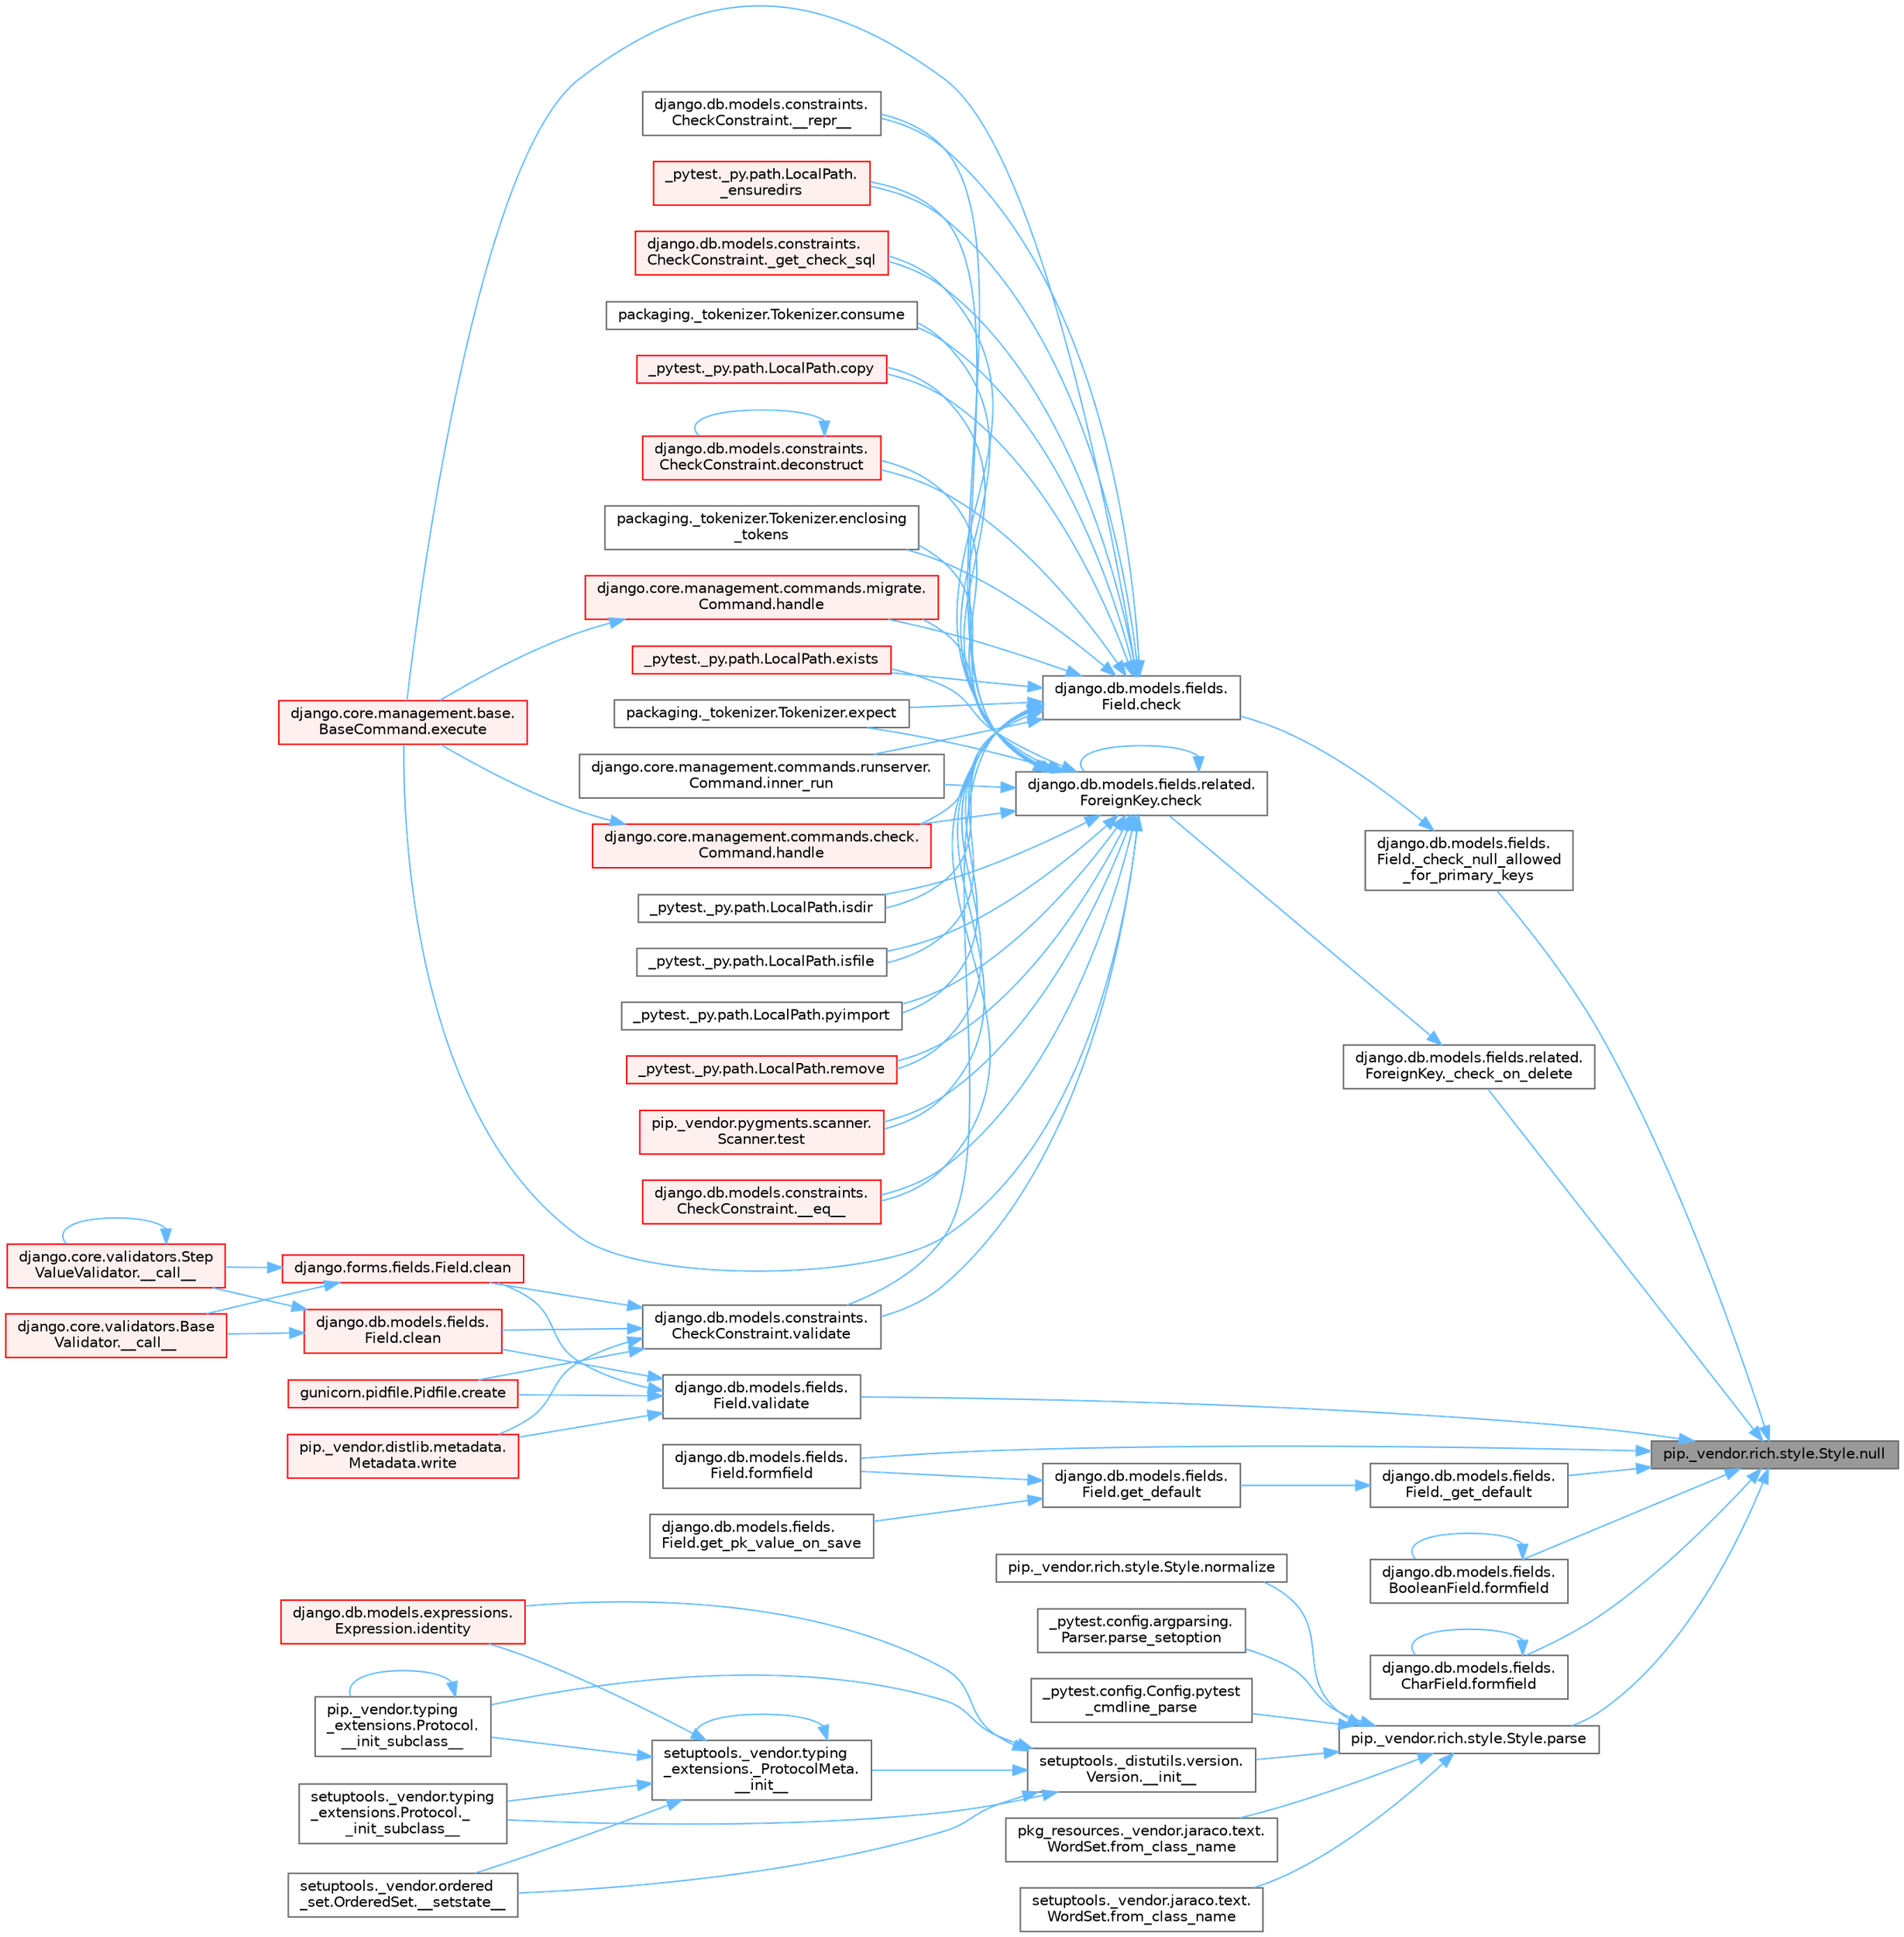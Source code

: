 digraph "pip._vendor.rich.style.Style.null"
{
 // LATEX_PDF_SIZE
  bgcolor="transparent";
  edge [fontname=Helvetica,fontsize=10,labelfontname=Helvetica,labelfontsize=10];
  node [fontname=Helvetica,fontsize=10,shape=box,height=0.2,width=0.4];
  rankdir="RL";
  Node1 [id="Node000001",label="pip._vendor.rich.style.Style.null",height=0.2,width=0.4,color="gray40", fillcolor="grey60", style="filled", fontcolor="black",tooltip=" "];
  Node1 -> Node2 [id="edge1_Node000001_Node000002",dir="back",color="steelblue1",style="solid",tooltip=" "];
  Node2 [id="Node000002",label="django.db.models.fields.\lField._check_null_allowed\l_for_primary_keys",height=0.2,width=0.4,color="grey40", fillcolor="white", style="filled",URL="$classdjango_1_1db_1_1models_1_1fields_1_1_field.html#a876d969a89c12b864ca36cfc264e1c2f",tooltip=" "];
  Node2 -> Node3 [id="edge2_Node000002_Node000003",dir="back",color="steelblue1",style="solid",tooltip=" "];
  Node3 [id="Node000003",label="django.db.models.fields.\lField.check",height=0.2,width=0.4,color="grey40", fillcolor="white", style="filled",URL="$classdjango_1_1db_1_1models_1_1fields_1_1_field.html#ad2ebd34e73f0b1ff16ba6b6f155633ac",tooltip=" "];
  Node3 -> Node4 [id="edge3_Node000003_Node000004",dir="back",color="steelblue1",style="solid",tooltip=" "];
  Node4 [id="Node000004",label="django.db.models.constraints.\lCheckConstraint.__eq__",height=0.2,width=0.4,color="red", fillcolor="#FFF0F0", style="filled",URL="$classdjango_1_1db_1_1models_1_1constraints_1_1_check_constraint.html#a55875a553e53009967129f8b8a269475",tooltip=" "];
  Node3 -> Node13 [id="edge4_Node000003_Node000013",dir="back",color="steelblue1",style="solid",tooltip=" "];
  Node13 [id="Node000013",label="django.db.models.constraints.\lCheckConstraint.__repr__",height=0.2,width=0.4,color="grey40", fillcolor="white", style="filled",URL="$classdjango_1_1db_1_1models_1_1constraints_1_1_check_constraint.html#a5ee1e990e7235f77706fa7da45651b5f",tooltip=" "];
  Node3 -> Node14 [id="edge5_Node000003_Node000014",dir="back",color="steelblue1",style="solid",tooltip=" "];
  Node14 [id="Node000014",label="_pytest._py.path.LocalPath.\l_ensuredirs",height=0.2,width=0.4,color="red", fillcolor="#FFF0F0", style="filled",URL="$class__pytest_1_1__py_1_1path_1_1_local_path.html#a0fa56f7616aa9008fbda709b5bd46302",tooltip=" "];
  Node3 -> Node741 [id="edge6_Node000003_Node000741",dir="back",color="steelblue1",style="solid",tooltip=" "];
  Node741 [id="Node000741",label="django.db.models.constraints.\lCheckConstraint._get_check_sql",height=0.2,width=0.4,color="red", fillcolor="#FFF0F0", style="filled",URL="$classdjango_1_1db_1_1models_1_1constraints_1_1_check_constraint.html#ab552e7a1f32342445fc3de884f6602fa",tooltip=" "];
  Node3 -> Node729 [id="edge7_Node000003_Node000729",dir="back",color="steelblue1",style="solid",tooltip=" "];
  Node729 [id="Node000729",label="packaging._tokenizer.Tokenizer.consume",height=0.2,width=0.4,color="grey40", fillcolor="white", style="filled",URL="$classpackaging_1_1__tokenizer_1_1_tokenizer.html#aff74eaccaae690982aaaba5cb9a4d051",tooltip=" "];
  Node3 -> Node16 [id="edge8_Node000003_Node000016",dir="back",color="steelblue1",style="solid",tooltip=" "];
  Node16 [id="Node000016",label="_pytest._py.path.LocalPath.copy",height=0.2,width=0.4,color="red", fillcolor="#FFF0F0", style="filled",URL="$class__pytest_1_1__py_1_1path_1_1_local_path.html#a9eeecae0b90a7147e6bf23d6ea8fc6c0",tooltip=" "];
  Node3 -> Node744 [id="edge9_Node000003_Node000744",dir="back",color="steelblue1",style="solid",tooltip=" "];
  Node744 [id="Node000744",label="django.db.models.constraints.\lCheckConstraint.deconstruct",height=0.2,width=0.4,color="red", fillcolor="#FFF0F0", style="filled",URL="$classdjango_1_1db_1_1models_1_1constraints_1_1_check_constraint.html#ac92574d84d50d54d9cffa5abb756b970",tooltip=" "];
  Node744 -> Node744 [id="edge10_Node000744_Node000744",dir="back",color="steelblue1",style="solid",tooltip=" "];
  Node3 -> Node745 [id="edge11_Node000003_Node000745",dir="back",color="steelblue1",style="solid",tooltip=" "];
  Node745 [id="Node000745",label="packaging._tokenizer.Tokenizer.enclosing\l_tokens",height=0.2,width=0.4,color="grey40", fillcolor="white", style="filled",URL="$classpackaging_1_1__tokenizer_1_1_tokenizer.html#a27f8cfa7a5ed91e0cba1923b9b18da3d",tooltip=" "];
  Node3 -> Node746 [id="edge12_Node000003_Node000746",dir="back",color="steelblue1",style="solid",tooltip=" "];
  Node746 [id="Node000746",label="django.core.management.base.\lBaseCommand.execute",height=0.2,width=0.4,color="red", fillcolor="#FFF0F0", style="filled",URL="$classdjango_1_1core_1_1management_1_1base_1_1_base_command.html#a5621c1fb51be6a2deff6777d90c25ee0",tooltip=" "];
  Node3 -> Node747 [id="edge13_Node000003_Node000747",dir="back",color="steelblue1",style="solid",tooltip=" "];
  Node747 [id="Node000747",label="_pytest._py.path.LocalPath.exists",height=0.2,width=0.4,color="red", fillcolor="#FFF0F0", style="filled",URL="$class__pytest_1_1__py_1_1path_1_1_local_path.html#a3fbaec6b6f93562fa73a23530e92d148",tooltip=" "];
  Node3 -> Node748 [id="edge14_Node000003_Node000748",dir="back",color="steelblue1",style="solid",tooltip=" "];
  Node748 [id="Node000748",label="packaging._tokenizer.Tokenizer.expect",height=0.2,width=0.4,color="grey40", fillcolor="white", style="filled",URL="$classpackaging_1_1__tokenizer_1_1_tokenizer.html#a151b21b99f387eddd422cd0dcf2064dd",tooltip=" "];
  Node3 -> Node749 [id="edge15_Node000003_Node000749",dir="back",color="steelblue1",style="solid",tooltip=" "];
  Node749 [id="Node000749",label="django.core.management.commands.check.\lCommand.handle",height=0.2,width=0.4,color="red", fillcolor="#FFF0F0", style="filled",URL="$classdjango_1_1core_1_1management_1_1commands_1_1check_1_1_command.html#a4170f8ebcb94254dfffabf874e7c8a37",tooltip=" "];
  Node749 -> Node746 [id="edge16_Node000749_Node000746",dir="back",color="steelblue1",style="solid",tooltip=" "];
  Node3 -> Node879 [id="edge17_Node000003_Node000879",dir="back",color="steelblue1",style="solid",tooltip=" "];
  Node879 [id="Node000879",label="django.core.management.commands.migrate.\lCommand.handle",height=0.2,width=0.4,color="red", fillcolor="#FFF0F0", style="filled",URL="$classdjango_1_1core_1_1management_1_1commands_1_1migrate_1_1_command.html#a659ec347367471d5c828fc3520ebc0fa",tooltip=" "];
  Node879 -> Node746 [id="edge18_Node000879_Node000746",dir="back",color="steelblue1",style="solid",tooltip=" "];
  Node3 -> Node984 [id="edge19_Node000003_Node000984",dir="back",color="steelblue1",style="solid",tooltip=" "];
  Node984 [id="Node000984",label="django.core.management.commands.runserver.\lCommand.inner_run",height=0.2,width=0.4,color="grey40", fillcolor="white", style="filled",URL="$classdjango_1_1core_1_1management_1_1commands_1_1runserver_1_1_command.html#acfb4f8a23c7de4b2d14ba1acbe99e76c",tooltip=" "];
  Node3 -> Node1009 [id="edge20_Node000003_Node001009",dir="back",color="steelblue1",style="solid",tooltip=" "];
  Node1009 [id="Node001009",label="_pytest._py.path.LocalPath.isdir",height=0.2,width=0.4,color="grey40", fillcolor="white", style="filled",URL="$class__pytest_1_1__py_1_1path_1_1_local_path.html#a72eece012fd05a880c867add66eee8ed",tooltip=" "];
  Node3 -> Node1010 [id="edge21_Node000003_Node001010",dir="back",color="steelblue1",style="solid",tooltip=" "];
  Node1010 [id="Node001010",label="_pytest._py.path.LocalPath.isfile",height=0.2,width=0.4,color="grey40", fillcolor="white", style="filled",URL="$class__pytest_1_1__py_1_1path_1_1_local_path.html#a497c5830417224b5ca601bc706ed40fc",tooltip=" "];
  Node3 -> Node1011 [id="edge22_Node000003_Node001011",dir="back",color="steelblue1",style="solid",tooltip=" "];
  Node1011 [id="Node001011",label="_pytest._py.path.LocalPath.pyimport",height=0.2,width=0.4,color="grey40", fillcolor="white", style="filled",URL="$class__pytest_1_1__py_1_1path_1_1_local_path.html#aaf2fbd0a1a8554d138b60c28ca682b75",tooltip=" "];
  Node3 -> Node1012 [id="edge23_Node000003_Node001012",dir="back",color="steelblue1",style="solid",tooltip=" "];
  Node1012 [id="Node001012",label="_pytest._py.path.LocalPath.remove",height=0.2,width=0.4,color="red", fillcolor="#FFF0F0", style="filled",URL="$class__pytest_1_1__py_1_1path_1_1_local_path.html#ab03c51c4d1c02d97ecc0249f7d270d2c",tooltip=" "];
  Node3 -> Node1020 [id="edge24_Node000003_Node001020",dir="back",color="steelblue1",style="solid",tooltip=" "];
  Node1020 [id="Node001020",label="pip._vendor.pygments.scanner.\lScanner.test",height=0.2,width=0.4,color="red", fillcolor="#FFF0F0", style="filled",URL="$classpip_1_1__vendor_1_1pygments_1_1scanner_1_1_scanner.html#a6b521090362821e85c40252b24f39a1c",tooltip=" "];
  Node3 -> Node1022 [id="edge25_Node000003_Node001022",dir="back",color="steelblue1",style="solid",tooltip=" "];
  Node1022 [id="Node001022",label="django.db.models.constraints.\lCheckConstraint.validate",height=0.2,width=0.4,color="grey40", fillcolor="white", style="filled",URL="$classdjango_1_1db_1_1models_1_1constraints_1_1_check_constraint.html#a0c49f2501ccbac5b7ff5d6bd42ee916a",tooltip=" "];
  Node1022 -> Node583 [id="edge26_Node001022_Node000583",dir="back",color="steelblue1",style="solid",tooltip=" "];
  Node583 [id="Node000583",label="django.db.models.fields.\lField.clean",height=0.2,width=0.4,color="red", fillcolor="#FFF0F0", style="filled",URL="$classdjango_1_1db_1_1models_1_1fields_1_1_field.html#a4882fa20e9148ee8315b937e9cea41bf",tooltip=" "];
  Node583 -> Node584 [id="edge27_Node000583_Node000584",dir="back",color="steelblue1",style="solid",tooltip=" "];
  Node584 [id="Node000584",label="django.core.validators.Base\lValidator.__call__",height=0.2,width=0.4,color="red", fillcolor="#FFF0F0", style="filled",URL="$classdjango_1_1core_1_1validators_1_1_base_validator.html#ac718256582df714e061c6b927e045d12",tooltip=" "];
  Node583 -> Node585 [id="edge28_Node000583_Node000585",dir="back",color="steelblue1",style="solid",tooltip=" "];
  Node585 [id="Node000585",label="django.core.validators.Step\lValueValidator.__call__",height=0.2,width=0.4,color="red", fillcolor="#FFF0F0", style="filled",URL="$classdjango_1_1core_1_1validators_1_1_step_value_validator.html#aebdbf74fe74c5b999350df9c1852714c",tooltip=" "];
  Node585 -> Node585 [id="edge29_Node000585_Node000585",dir="back",color="steelblue1",style="solid",tooltip=" "];
  Node1022 -> Node1023 [id="edge30_Node001022_Node001023",dir="back",color="steelblue1",style="solid",tooltip=" "];
  Node1023 [id="Node001023",label="django.forms.fields.Field.clean",height=0.2,width=0.4,color="red", fillcolor="#FFF0F0", style="filled",URL="$classdjango_1_1forms_1_1fields_1_1_field.html#aee75acad433887bd31c6f298ebd77195",tooltip=" "];
  Node1023 -> Node584 [id="edge31_Node001023_Node000584",dir="back",color="steelblue1",style="solid",tooltip=" "];
  Node1023 -> Node585 [id="edge32_Node001023_Node000585",dir="back",color="steelblue1",style="solid",tooltip=" "];
  Node1022 -> Node1024 [id="edge33_Node001022_Node001024",dir="back",color="steelblue1",style="solid",tooltip=" "];
  Node1024 [id="Node001024",label="gunicorn.pidfile.Pidfile.create",height=0.2,width=0.4,color="red", fillcolor="#FFF0F0", style="filled",URL="$classgunicorn_1_1pidfile_1_1_pidfile.html#a739ebe5daa90135eb5ab41ed81b0e31d",tooltip=" "];
  Node1022 -> Node608 [id="edge34_Node001022_Node000608",dir="back",color="steelblue1",style="solid",tooltip=" "];
  Node608 [id="Node000608",label="pip._vendor.distlib.metadata.\lMetadata.write",height=0.2,width=0.4,color="red", fillcolor="#FFF0F0", style="filled",URL="$classpip_1_1__vendor_1_1distlib_1_1metadata_1_1_metadata.html#a1a2c54572ca133a21190923864249820",tooltip=" "];
  Node1 -> Node2796 [id="edge35_Node000001_Node002796",dir="back",color="steelblue1",style="solid",tooltip=" "];
  Node2796 [id="Node002796",label="django.db.models.fields.related.\lForeignKey._check_on_delete",height=0.2,width=0.4,color="grey40", fillcolor="white", style="filled",URL="$classdjango_1_1db_1_1models_1_1fields_1_1related_1_1_foreign_key.html#a7fb840d07e7dc804973582060e979041",tooltip=" "];
  Node2796 -> Node2797 [id="edge36_Node002796_Node002797",dir="back",color="steelblue1",style="solid",tooltip=" "];
  Node2797 [id="Node002797",label="django.db.models.fields.related.\lForeignKey.check",height=0.2,width=0.4,color="grey40", fillcolor="white", style="filled",URL="$classdjango_1_1db_1_1models_1_1fields_1_1related_1_1_foreign_key.html#a4f1f9779dfed8a2ecc2ef8e7c763ac2e",tooltip=" "];
  Node2797 -> Node4 [id="edge37_Node002797_Node000004",dir="back",color="steelblue1",style="solid",tooltip=" "];
  Node2797 -> Node13 [id="edge38_Node002797_Node000013",dir="back",color="steelblue1",style="solid",tooltip=" "];
  Node2797 -> Node14 [id="edge39_Node002797_Node000014",dir="back",color="steelblue1",style="solid",tooltip=" "];
  Node2797 -> Node741 [id="edge40_Node002797_Node000741",dir="back",color="steelblue1",style="solid",tooltip=" "];
  Node2797 -> Node2797 [id="edge41_Node002797_Node002797",dir="back",color="steelblue1",style="solid",tooltip=" "];
  Node2797 -> Node729 [id="edge42_Node002797_Node000729",dir="back",color="steelblue1",style="solid",tooltip=" "];
  Node2797 -> Node16 [id="edge43_Node002797_Node000016",dir="back",color="steelblue1",style="solid",tooltip=" "];
  Node2797 -> Node744 [id="edge44_Node002797_Node000744",dir="back",color="steelblue1",style="solid",tooltip=" "];
  Node2797 -> Node745 [id="edge45_Node002797_Node000745",dir="back",color="steelblue1",style="solid",tooltip=" "];
  Node2797 -> Node746 [id="edge46_Node002797_Node000746",dir="back",color="steelblue1",style="solid",tooltip=" "];
  Node2797 -> Node747 [id="edge47_Node002797_Node000747",dir="back",color="steelblue1",style="solid",tooltip=" "];
  Node2797 -> Node748 [id="edge48_Node002797_Node000748",dir="back",color="steelblue1",style="solid",tooltip=" "];
  Node2797 -> Node749 [id="edge49_Node002797_Node000749",dir="back",color="steelblue1",style="solid",tooltip=" "];
  Node2797 -> Node879 [id="edge50_Node002797_Node000879",dir="back",color="steelblue1",style="solid",tooltip=" "];
  Node2797 -> Node984 [id="edge51_Node002797_Node000984",dir="back",color="steelblue1",style="solid",tooltip=" "];
  Node2797 -> Node1009 [id="edge52_Node002797_Node001009",dir="back",color="steelblue1",style="solid",tooltip=" "];
  Node2797 -> Node1010 [id="edge53_Node002797_Node001010",dir="back",color="steelblue1",style="solid",tooltip=" "];
  Node2797 -> Node1011 [id="edge54_Node002797_Node001011",dir="back",color="steelblue1",style="solid",tooltip=" "];
  Node2797 -> Node1012 [id="edge55_Node002797_Node001012",dir="back",color="steelblue1",style="solid",tooltip=" "];
  Node2797 -> Node1020 [id="edge56_Node002797_Node001020",dir="back",color="steelblue1",style="solid",tooltip=" "];
  Node2797 -> Node1022 [id="edge57_Node002797_Node001022",dir="back",color="steelblue1",style="solid",tooltip=" "];
  Node1 -> Node3180 [id="edge58_Node000001_Node003180",dir="back",color="steelblue1",style="solid",tooltip=" "];
  Node3180 [id="Node003180",label="django.db.models.fields.\lField._get_default",height=0.2,width=0.4,color="grey40", fillcolor="white", style="filled",URL="$classdjango_1_1db_1_1models_1_1fields_1_1_field.html#a7a0451cc54b47b7ea392c49a8dde8053",tooltip=" "];
  Node3180 -> Node3181 [id="edge59_Node003180_Node003181",dir="back",color="steelblue1",style="solid",tooltip=" "];
  Node3181 [id="Node003181",label="django.db.models.fields.\lField.get_default",height=0.2,width=0.4,color="grey40", fillcolor="white", style="filled",URL="$classdjango_1_1db_1_1models_1_1fields_1_1_field.html#affffaab408849d41bbf343671f1b1ef9",tooltip=" "];
  Node3181 -> Node1879 [id="edge60_Node003181_Node001879",dir="back",color="steelblue1",style="solid",tooltip=" "];
  Node1879 [id="Node001879",label="django.db.models.fields.\lField.formfield",height=0.2,width=0.4,color="grey40", fillcolor="white", style="filled",URL="$classdjango_1_1db_1_1models_1_1fields_1_1_field.html#a1822195647a4e308ad17ccbeab6ea120",tooltip=" "];
  Node3181 -> Node2719 [id="edge61_Node003181_Node002719",dir="back",color="steelblue1",style="solid",tooltip=" "];
  Node2719 [id="Node002719",label="django.db.models.fields.\lField.get_pk_value_on_save",height=0.2,width=0.4,color="grey40", fillcolor="white", style="filled",URL="$classdjango_1_1db_1_1models_1_1fields_1_1_field.html#a245fcb3f231ff99678847ac2c75f7e3f",tooltip=" "];
  Node1 -> Node1878 [id="edge62_Node000001_Node001878",dir="back",color="steelblue1",style="solid",tooltip=" "];
  Node1878 [id="Node001878",label="django.db.models.fields.\lBooleanField.formfield",height=0.2,width=0.4,color="grey40", fillcolor="white", style="filled",URL="$classdjango_1_1db_1_1models_1_1fields_1_1_boolean_field.html#af37d409be823394375dcf0f083b2eb0b",tooltip=" "];
  Node1878 -> Node1878 [id="edge63_Node001878_Node001878",dir="back",color="steelblue1",style="solid",tooltip=" "];
  Node1 -> Node3182 [id="edge64_Node000001_Node003182",dir="back",color="steelblue1",style="solid",tooltip=" "];
  Node3182 [id="Node003182",label="django.db.models.fields.\lCharField.formfield",height=0.2,width=0.4,color="grey40", fillcolor="white", style="filled",URL="$classdjango_1_1db_1_1models_1_1fields_1_1_char_field.html#af43465e6d4a351e5492622a8388fcb2f",tooltip=" "];
  Node3182 -> Node3182 [id="edge65_Node003182_Node003182",dir="back",color="steelblue1",style="solid",tooltip=" "];
  Node1 -> Node1879 [id="edge66_Node000001_Node001879",dir="back",color="steelblue1",style="solid",tooltip=" "];
  Node1 -> Node3183 [id="edge67_Node000001_Node003183",dir="back",color="steelblue1",style="solid",tooltip=" "];
  Node3183 [id="Node003183",label="pip._vendor.rich.style.Style.parse",height=0.2,width=0.4,color="grey40", fillcolor="white", style="filled",URL="$classpip_1_1__vendor_1_1rich_1_1style_1_1_style.html#ae8a538c18b53513fbf22873e54a1fa98",tooltip=" "];
  Node3183 -> Node1537 [id="edge68_Node003183_Node001537",dir="back",color="steelblue1",style="solid",tooltip=" "];
  Node1537 [id="Node001537",label="setuptools._distutils.version.\lVersion.__init__",height=0.2,width=0.4,color="grey40", fillcolor="white", style="filled",URL="$classsetuptools_1_1__distutils_1_1version_1_1_version.html#a6eb3c2f0d326644884717848b784e398",tooltip=" "];
  Node1537 -> Node85 [id="edge69_Node001537_Node000085",dir="back",color="steelblue1",style="solid",tooltip=" "];
  Node85 [id="Node000085",label="setuptools._vendor.typing\l_extensions._ProtocolMeta.\l__init__",height=0.2,width=0.4,color="grey40", fillcolor="white", style="filled",URL="$classsetuptools_1_1__vendor_1_1typing__extensions_1_1___protocol_meta.html#a7bbaff8ac6d19534b46bca363ee0b43a",tooltip=" "];
  Node85 -> Node85 [id="edge70_Node000085_Node000085",dir="back",color="steelblue1",style="solid",tooltip=" "];
  Node85 -> Node86 [id="edge71_Node000085_Node000086",dir="back",color="steelblue1",style="solid",tooltip=" "];
  Node86 [id="Node000086",label="pip._vendor.typing\l_extensions.Protocol.\l__init_subclass__",height=0.2,width=0.4,color="grey40", fillcolor="white", style="filled",URL="$classpip_1_1__vendor_1_1typing__extensions_1_1_protocol.html#a2916efc86cebb8aba6deb7fd30b33988",tooltip=" "];
  Node86 -> Node86 [id="edge72_Node000086_Node000086",dir="back",color="steelblue1",style="solid",tooltip=" "];
  Node85 -> Node87 [id="edge73_Node000085_Node000087",dir="back",color="steelblue1",style="solid",tooltip=" "];
  Node87 [id="Node000087",label="setuptools._vendor.typing\l_extensions.Protocol._\l_init_subclass__",height=0.2,width=0.4,color="grey40", fillcolor="white", style="filled",URL="$classsetuptools_1_1__vendor_1_1typing__extensions_1_1_protocol.html#ac6cbebc092a4724ab3704c5334059874",tooltip=" "];
  Node85 -> Node88 [id="edge74_Node000085_Node000088",dir="back",color="steelblue1",style="solid",tooltip=" "];
  Node88 [id="Node000088",label="setuptools._vendor.ordered\l_set.OrderedSet.__setstate__",height=0.2,width=0.4,color="grey40", fillcolor="white", style="filled",URL="$classsetuptools_1_1__vendor_1_1ordered__set_1_1_ordered_set.html#aa7f7de9d987829525d06db565fe1b4a1",tooltip=" "];
  Node85 -> Node89 [id="edge75_Node000085_Node000089",dir="back",color="steelblue1",style="solid",tooltip=" "];
  Node89 [id="Node000089",label="django.db.models.expressions.\lExpression.identity",height=0.2,width=0.4,color="red", fillcolor="#FFF0F0", style="filled",URL="$classdjango_1_1db_1_1models_1_1expressions_1_1_expression.html#a10048810b5eb8641acf3bc150731b925",tooltip=" "];
  Node1537 -> Node86 [id="edge76_Node001537_Node000086",dir="back",color="steelblue1",style="solid",tooltip=" "];
  Node1537 -> Node87 [id="edge77_Node001537_Node000087",dir="back",color="steelblue1",style="solid",tooltip=" "];
  Node1537 -> Node88 [id="edge78_Node001537_Node000088",dir="back",color="steelblue1",style="solid",tooltip=" "];
  Node1537 -> Node89 [id="edge79_Node001537_Node000089",dir="back",color="steelblue1",style="solid",tooltip=" "];
  Node3183 -> Node1538 [id="edge80_Node003183_Node001538",dir="back",color="steelblue1",style="solid",tooltip=" "];
  Node1538 [id="Node001538",label="pkg_resources._vendor.jaraco.text.\lWordSet.from_class_name",height=0.2,width=0.4,color="grey40", fillcolor="white", style="filled",URL="$classpkg__resources_1_1__vendor_1_1jaraco_1_1text_1_1_word_set.html#a34e366f395f8e0b61e6b66a93bc8e848",tooltip=" "];
  Node3183 -> Node1539 [id="edge81_Node003183_Node001539",dir="back",color="steelblue1",style="solid",tooltip=" "];
  Node1539 [id="Node001539",label="setuptools._vendor.jaraco.text.\lWordSet.from_class_name",height=0.2,width=0.4,color="grey40", fillcolor="white", style="filled",URL="$classsetuptools_1_1__vendor_1_1jaraco_1_1text_1_1_word_set.html#acc6d49fea7948867996de1a704579124",tooltip=" "];
  Node3183 -> Node1540 [id="edge82_Node003183_Node001540",dir="back",color="steelblue1",style="solid",tooltip=" "];
  Node1540 [id="Node001540",label="pip._vendor.rich.style.Style.normalize",height=0.2,width=0.4,color="grey40", fillcolor="white", style="filled",URL="$classpip_1_1__vendor_1_1rich_1_1style_1_1_style.html#a702aa841b25a26307558cb52dcb12f0d",tooltip=" "];
  Node3183 -> Node1541 [id="edge83_Node003183_Node001541",dir="back",color="steelblue1",style="solid",tooltip=" "];
  Node1541 [id="Node001541",label="_pytest.config.argparsing.\lParser.parse_setoption",height=0.2,width=0.4,color="grey40", fillcolor="white", style="filled",URL="$class__pytest_1_1config_1_1argparsing_1_1_parser.html#a406b16cc4dad29c64f46812c624e203c",tooltip=" "];
  Node3183 -> Node1542 [id="edge84_Node003183_Node001542",dir="back",color="steelblue1",style="solid",tooltip=" "];
  Node1542 [id="Node001542",label="_pytest.config.Config.pytest\l_cmdline_parse",height=0.2,width=0.4,color="grey40", fillcolor="white", style="filled",URL="$class__pytest_1_1config_1_1_config.html#a87d1af36d8238d7df5315b782f91fc1d",tooltip=" "];
  Node1 -> Node1895 [id="edge85_Node000001_Node001895",dir="back",color="steelblue1",style="solid",tooltip=" "];
  Node1895 [id="Node001895",label="django.db.models.fields.\lField.validate",height=0.2,width=0.4,color="grey40", fillcolor="white", style="filled",URL="$classdjango_1_1db_1_1models_1_1fields_1_1_field.html#ab7b116924eaa32831ac2bb565b7a4566",tooltip=" "];
  Node1895 -> Node583 [id="edge86_Node001895_Node000583",dir="back",color="steelblue1",style="solid",tooltip=" "];
  Node1895 -> Node1023 [id="edge87_Node001895_Node001023",dir="back",color="steelblue1",style="solid",tooltip=" "];
  Node1895 -> Node1024 [id="edge88_Node001895_Node001024",dir="back",color="steelblue1",style="solid",tooltip=" "];
  Node1895 -> Node608 [id="edge89_Node001895_Node000608",dir="back",color="steelblue1",style="solid",tooltip=" "];
}

